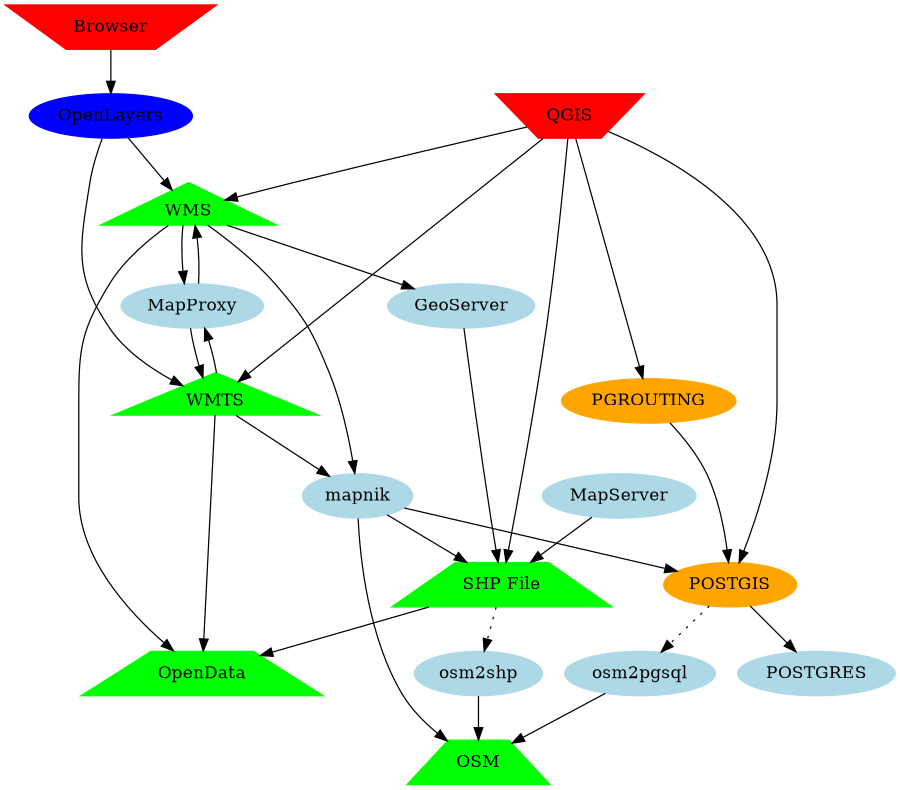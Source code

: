 /* foss4g graph - Markus Dornhofer */
digraph foss4g {
	size="6,6";
	node [color=lightblue, style=filled];
	"Browser" -> "OpenLayers"
	"QGIS" -> "POSTGIS";
	"QGIS" -> "PGROUTING";
	"QGIS" -> "SHP File";
	"QGIS" -> "WMS";
	"QGIS" -> "WMTS";
	"OpenLayers" -> "WMS";
	"OpenLayers" -> "WMTS";	
	"SHP File" -> "osm2shp" [style=dotted];
	"osm2shp" -> "OSM";
	"PGROUTING" -> "POSTGIS";
	"POSTGIS" -> "osm2pgsql" [style=dotted];
	"osm2pgsql" -> "OSM";
	"POSTGIS" -> "POSTGRES";
	"WMTS" -> "mapnik";
	"WMS" -> "mapnik";
	"WMS" -> "GeoServer";
	"WMS" -> "MapProxy";
	"MapProxy" -> "WMS";
	"WMTS" -> "MapProxy";
	"MapProxy" -> "WMTS";
	"mapnik" -> "OSM";
	"mapnik" -> "POSTGIS";
	"mapnik" -> "SHP File";
	"GeoServer" -> "SHP File";
	"MapServer" -> "SHP File";
	"SHP File" -> "OpenData";
	"WMTS" -> "OpenData";
	"WMS" -> "OpenData";	
"Browser"  [shape=polygon,sides=4,distortion=0.7,color=red];	
"QGIS"  [shape=polygon,sides=4,distortion=.7,color=red];
"OpenLayers" [color=blue];		
"WMS" [shape=triangle, color=green]
"WMTS" [shape=triangle, color=green]
"PGROUTING" [color=orange];	
"POSTGIS" [color=orange];
"OSM"  [shape=polygon,sides=4,distortion=-0.7,color=green];
"OpenData"  [shape=polygon,sides=4,distortion=-0.7,color=green];
"SHP File"  [shape=polygon,sides=4,distortion=-0.7,color=green];
}
